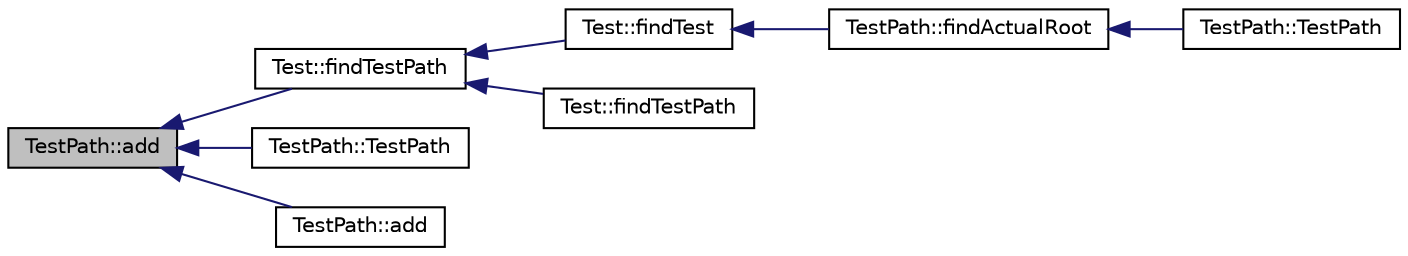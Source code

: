 digraph "TestPath::add"
{
  edge [fontname="Helvetica",fontsize="10",labelfontname="Helvetica",labelfontsize="10"];
  node [fontname="Helvetica",fontsize="10",shape=record];
  rankdir="LR";
  Node1 [label="TestPath::add",height=0.2,width=0.4,color="black", fillcolor="grey75", style="filled", fontcolor="black"];
  Node1 -> Node2 [dir="back",color="midnightblue",fontsize="10",style="solid"];
  Node2 [label="Test::findTestPath",height=0.2,width=0.4,color="black", fillcolor="white", style="filled",URL="$class_test.html#ac14ebe5c88d6edf0280f1205626a89bd",tooltip="Finds the test with the specified name and its parents test. "];
  Node2 -> Node3 [dir="back",color="midnightblue",fontsize="10",style="solid"];
  Node3 [label="Test::findTest",height=0.2,width=0.4,color="black", fillcolor="white", style="filled",URL="$class_test.html#aba7193712668533f2fa048a93e0f4705",tooltip="Finds the test with the specified name in the hierarchy. "];
  Node3 -> Node4 [dir="back",color="midnightblue",fontsize="10",style="solid"];
  Node4 [label="TestPath::findActualRoot",height=0.2,width=0.4,color="black", fillcolor="white", style="filled",URL="$class_test_path.html#a4229e1e693fbadd725d532e4a92e7d6d",tooltip="Finds the actual root of a path string and get the path string name components. "];
  Node4 -> Node5 [dir="back",color="midnightblue",fontsize="10",style="solid"];
  Node5 [label="TestPath::TestPath",height=0.2,width=0.4,color="black", fillcolor="white", style="filled",URL="$class_test_path.html#a5855701e39a328a19f9780a130106cb3",tooltip="Resolves a path from a string returned by toString(). "];
  Node2 -> Node6 [dir="back",color="midnightblue",fontsize="10",style="solid"];
  Node6 [label="Test::findTestPath",height=0.2,width=0.4,color="black", fillcolor="white", style="filled",URL="$class_test.html#aff5ac29caeb2acf85002cbf16276cda8",tooltip="Finds the specified test and its parents test. "];
  Node1 -> Node7 [dir="back",color="midnightblue",fontsize="10",style="solid"];
  Node7 [label="TestPath::TestPath",height=0.2,width=0.4,color="black", fillcolor="white", style="filled",URL="$class_test_path.html#a12d673c5e1e107cdc7746264d01234d8",tooltip="Constructs a valid path. "];
  Node1 -> Node8 [dir="back",color="midnightblue",fontsize="10",style="solid"];
  Node8 [label="TestPath::add",height=0.2,width=0.4,color="black", fillcolor="white", style="filled",URL="$class_test_path.html#a9f9cba406e45b781952be0216b0db06e",tooltip="Adds all the tests of the specified path. "];
}
